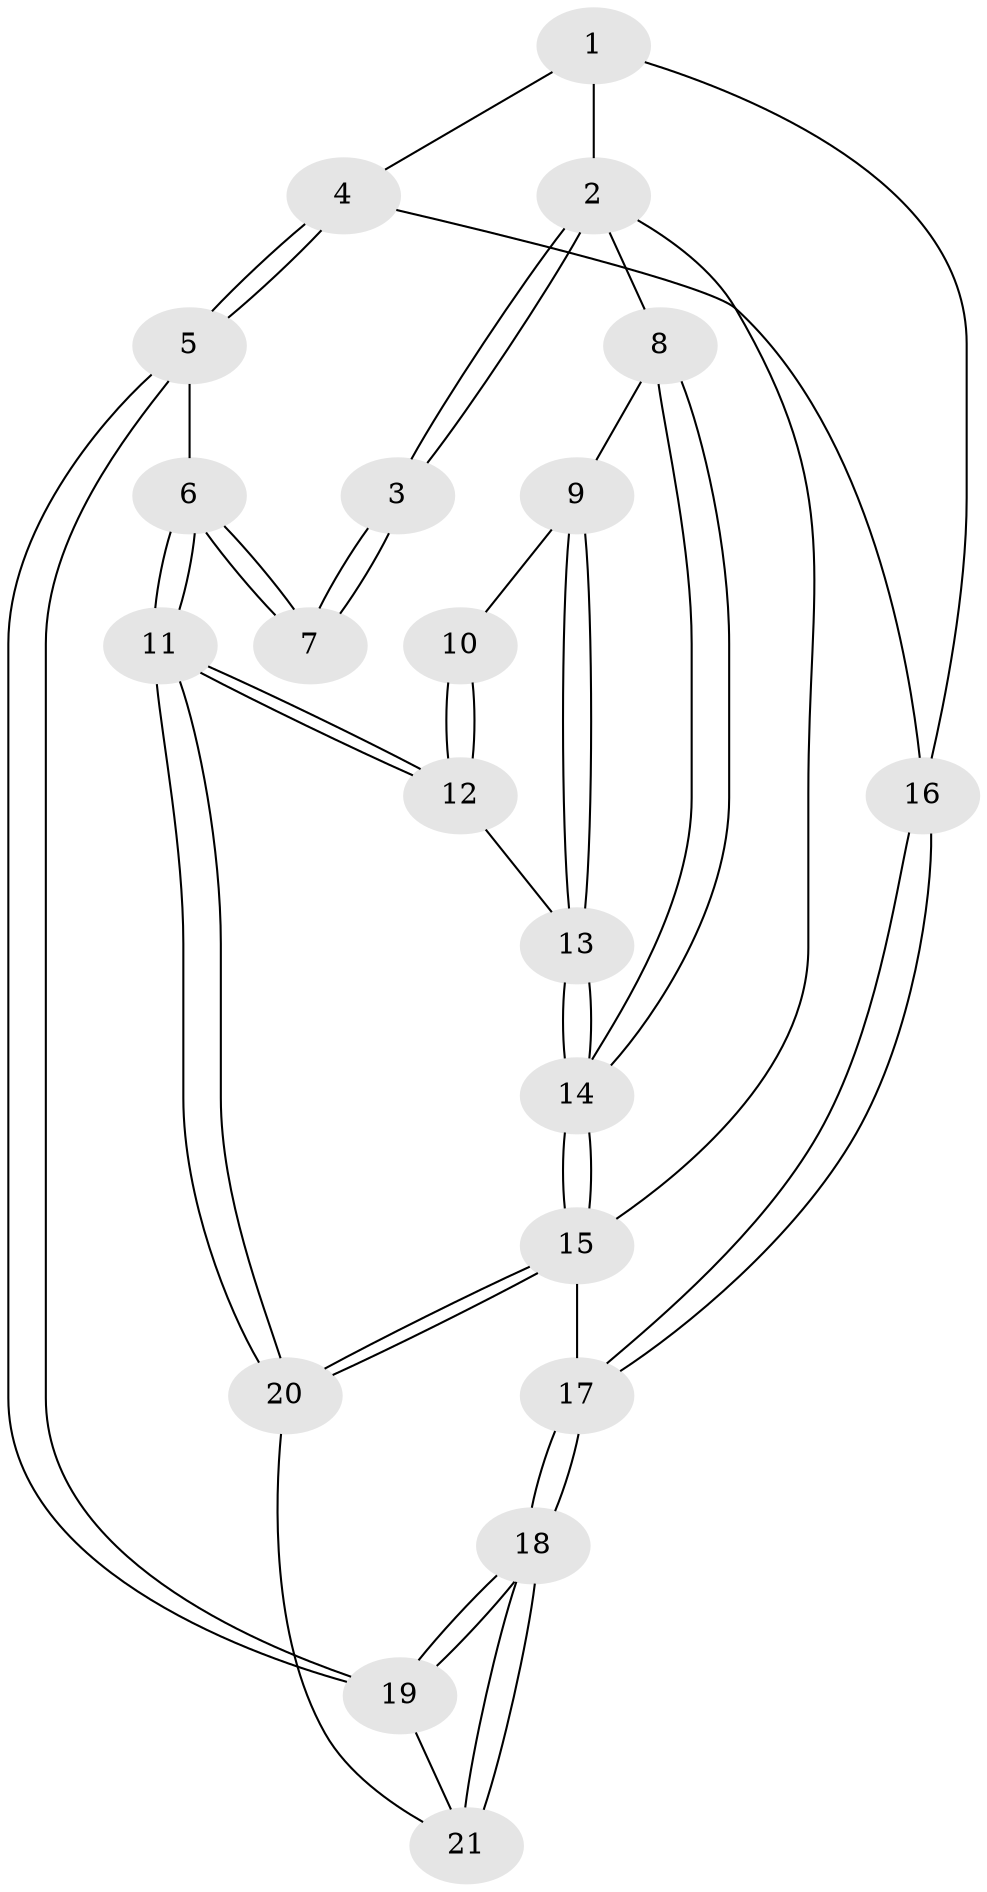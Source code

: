 // Generated by graph-tools (version 1.1) at 2025/46/02/15/25 05:46:28]
// undirected, 21 vertices, 49 edges
graph export_dot {
graph [start="1"]
  node [color=gray90,style=filled];
  1 [pos="+0.6513658547617868+0"];
  2 [pos="+0+0"];
  3 [pos="+0.342944443454151+0.06533954397027629"];
  4 [pos="+0.7027086047822547+0.39595992221259635"];
  5 [pos="+0.6790977065167991+0.41696818556868404"];
  6 [pos="+0.3734996983052857+0.3784676694569582"];
  7 [pos="+0.3086925198096309+0.21579794916087378"];
  8 [pos="+0+0.20105036923358247"];
  9 [pos="+0+0.24481272800979328"];
  10 [pos="+0.09237103373086196+0.26557608987463066"];
  11 [pos="+0.26131382585735546+0.519646213122492"];
  12 [pos="+0.22753005616471667+0.5081005608767692"];
  13 [pos="+0.14587745063815635+0.5031751384323091"];
  14 [pos="+0+0.6254079960301181"];
  15 [pos="+0+1"];
  16 [pos="+0.9625053410096858+0.4120965689667116"];
  17 [pos="+1+1"];
  18 [pos="+0.8688237356811099+1"];
  19 [pos="+0.6567721096852159+0.5304827636759618"];
  20 [pos="+0.3024658127096787+0.7604083497881355"];
  21 [pos="+0.33592027429936483+0.7652810418691288"];
  1 -- 2;
  1 -- 4;
  1 -- 16;
  2 -- 3;
  2 -- 3;
  2 -- 8;
  2 -- 15;
  3 -- 7;
  3 -- 7;
  4 -- 5;
  4 -- 5;
  4 -- 16;
  5 -- 6;
  5 -- 19;
  5 -- 19;
  6 -- 7;
  6 -- 7;
  6 -- 11;
  6 -- 11;
  8 -- 9;
  8 -- 14;
  8 -- 14;
  9 -- 10;
  9 -- 13;
  9 -- 13;
  10 -- 12;
  10 -- 12;
  11 -- 12;
  11 -- 12;
  11 -- 20;
  11 -- 20;
  12 -- 13;
  13 -- 14;
  13 -- 14;
  14 -- 15;
  14 -- 15;
  15 -- 20;
  15 -- 20;
  15 -- 17;
  16 -- 17;
  16 -- 17;
  17 -- 18;
  17 -- 18;
  18 -- 19;
  18 -- 19;
  18 -- 21;
  18 -- 21;
  19 -- 21;
  20 -- 21;
}
